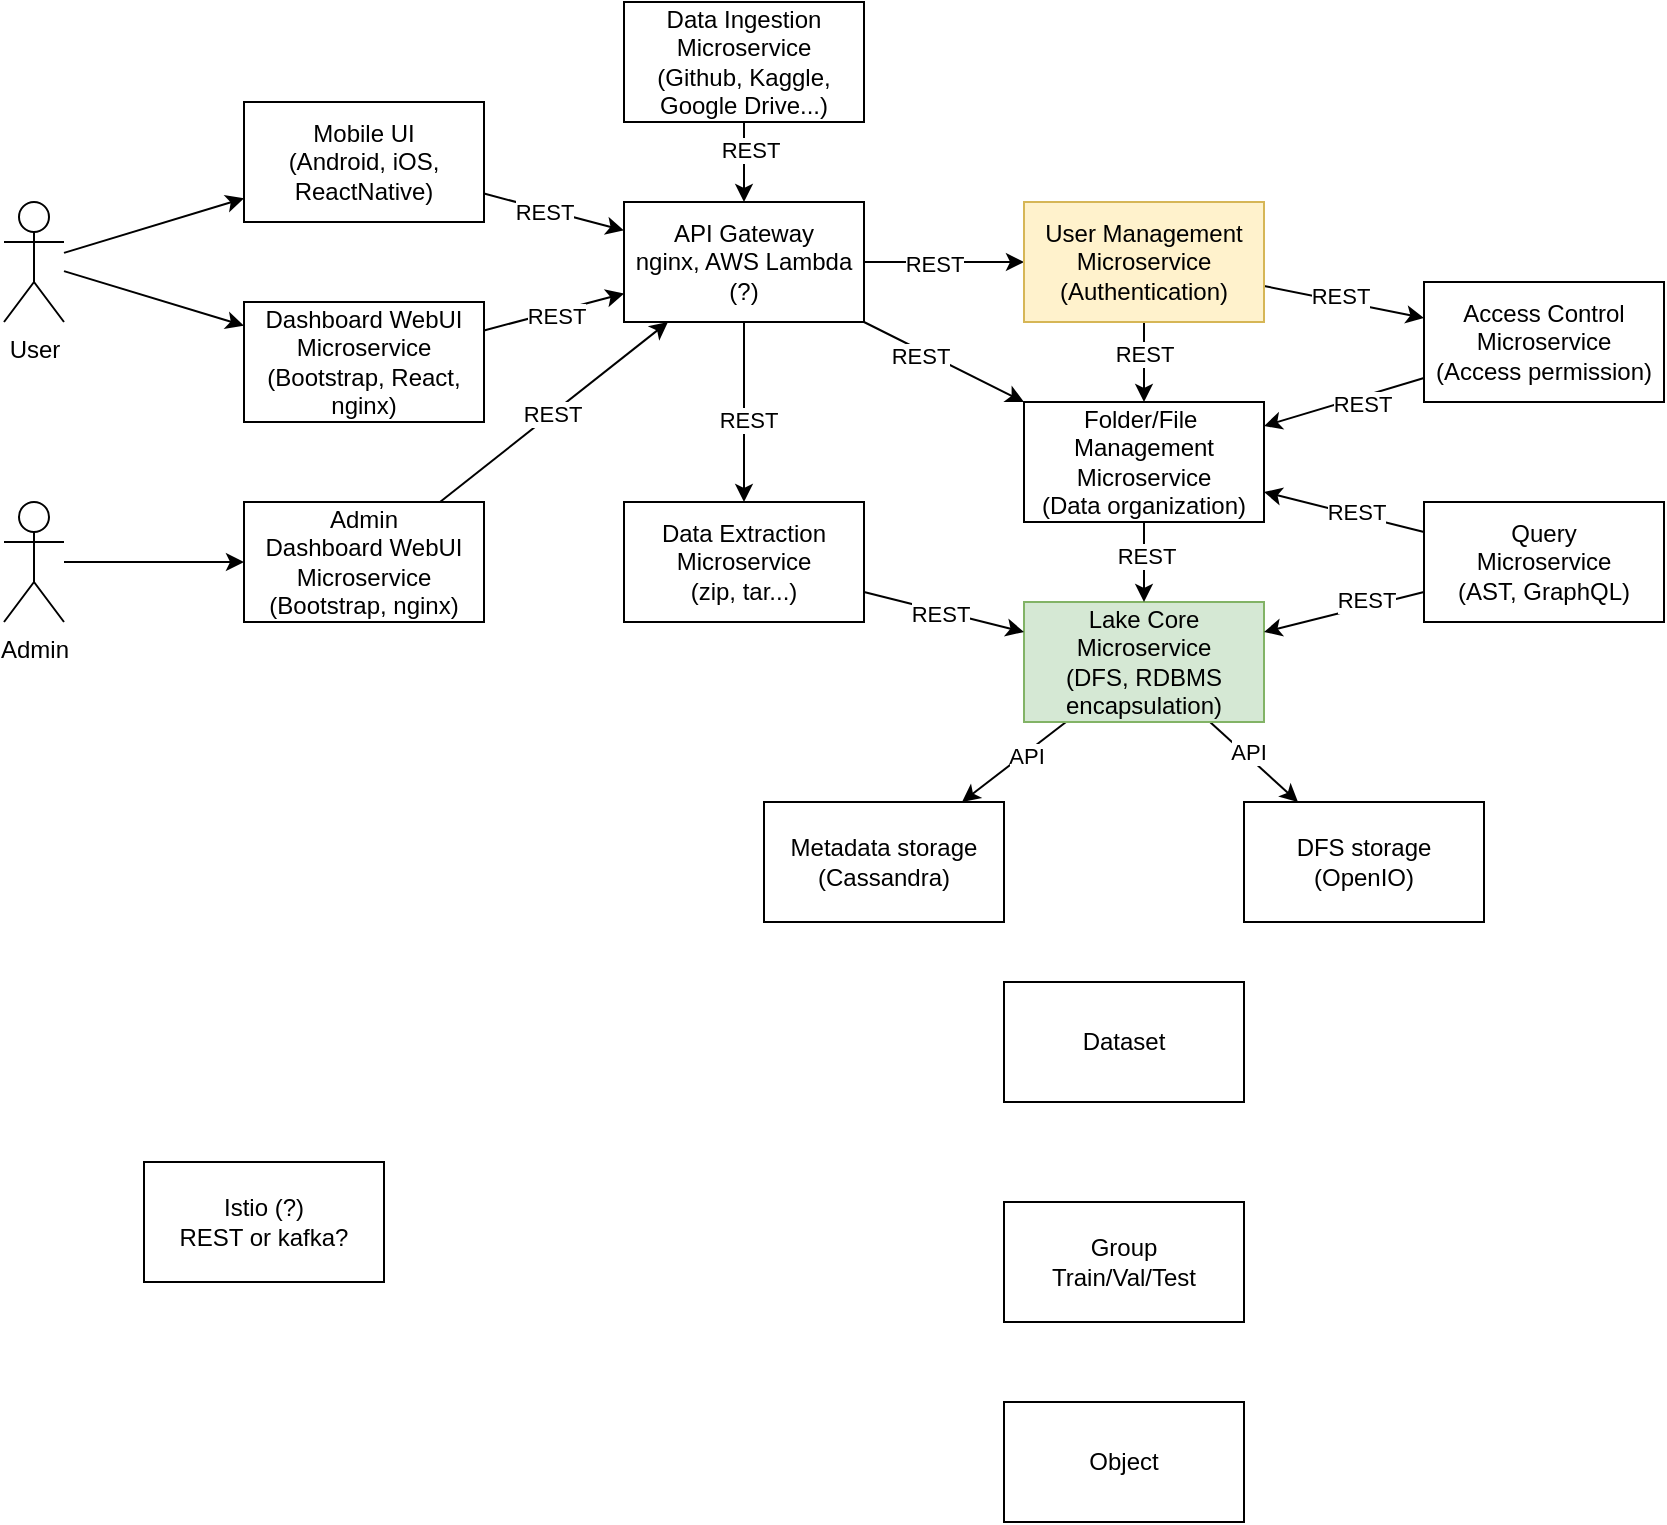 <mxfile version="14.9.6" type="device"><diagram id="VjqiF-7gsAH0JScZlr2Z" name="Page-1"><mxGraphModel dx="406" dy="296" grid="1" gridSize="10" guides="1" tooltips="1" connect="1" arrows="1" fold="1" page="1" pageScale="1" pageWidth="850" pageHeight="1100" math="0" shadow="0"><root><mxCell id="0"/><mxCell id="1" parent="0"/><mxCell id="zoY3I_NYAU8fRdwg_-jF-6" value="" style="edgeStyle=orthogonalEdgeStyle;rounded=0;orthogonalLoop=1;jettySize=auto;html=1;" parent="1" source="FqpOLfozaBzWn2aKzqYq-1" target="FqpOLfozaBzWn2aKzqYq-3" edge="1"><mxGeometry relative="1" as="geometry"/></mxCell><mxCell id="cf1ELPkSND5Zy1zUf8j2-6" value="REST" style="edgeLabel;html=1;align=center;verticalAlign=middle;resizable=0;points=[];" parent="zoY3I_NYAU8fRdwg_-jF-6" vertex="1" connectable="0"><mxGeometry x="-0.143" y="-1" relative="1" as="geometry"><mxPoint as="offset"/></mxGeometry></mxCell><mxCell id="kY7z4TZwMl0ahuheCgUd-2" value="" style="edgeStyle=orthogonalEdgeStyle;rounded=0;orthogonalLoop=1;jettySize=auto;html=1;" parent="1" source="FqpOLfozaBzWn2aKzqYq-1" target="kY7z4TZwMl0ahuheCgUd-1" edge="1"><mxGeometry relative="1" as="geometry"/></mxCell><mxCell id="cf1ELPkSND5Zy1zUf8j2-5" value="REST" style="edgeLabel;html=1;align=center;verticalAlign=middle;resizable=0;points=[];" parent="kY7z4TZwMl0ahuheCgUd-2" vertex="1" connectable="0"><mxGeometry x="0.089" y="2" relative="1" as="geometry"><mxPoint as="offset"/></mxGeometry></mxCell><mxCell id="kY7z4TZwMl0ahuheCgUd-3" style="rounded=0;orthogonalLoop=1;jettySize=auto;html=1;" parent="1" source="FqpOLfozaBzWn2aKzqYq-1" target="zoY3I_NYAU8fRdwg_-jF-14" edge="1"><mxGeometry relative="1" as="geometry"/></mxCell><mxCell id="cf1ELPkSND5Zy1zUf8j2-7" value="REST" style="edgeLabel;html=1;align=center;verticalAlign=middle;resizable=0;points=[];" parent="kY7z4TZwMl0ahuheCgUd-3" vertex="1" connectable="0"><mxGeometry x="-0.27" y="-2" relative="1" as="geometry"><mxPoint as="offset"/></mxGeometry></mxCell><mxCell id="FqpOLfozaBzWn2aKzqYq-1" value="API Gateway&lt;br&gt;nginx, AWS Lambda (?)" style="rounded=0;whiteSpace=wrap;html=1;" parent="1" vertex="1"><mxGeometry x="380" y="100" width="120" height="60" as="geometry"/></mxCell><mxCell id="zoY3I_NYAU8fRdwg_-jF-10" value="" style="edgeStyle=none;rounded=0;orthogonalLoop=1;jettySize=auto;html=1;" parent="1" source="FqpOLfozaBzWn2aKzqYq-2" target="zoY3I_NYAU8fRdwg_-jF-5" edge="1"><mxGeometry relative="1" as="geometry"/></mxCell><mxCell id="zoY3I_NYAU8fRdwg_-jF-11" value="" style="edgeStyle=none;rounded=0;orthogonalLoop=1;jettySize=auto;html=1;" parent="1" source="FqpOLfozaBzWn2aKzqYq-2" target="zoY3I_NYAU8fRdwg_-jF-2" edge="1"><mxGeometry relative="1" as="geometry"/></mxCell><mxCell id="FqpOLfozaBzWn2aKzqYq-2" value="User" style="shape=umlActor;verticalLabelPosition=bottom;verticalAlign=top;html=1;outlineConnect=0;" parent="1" vertex="1"><mxGeometry x="70" y="100" width="30" height="60" as="geometry"/></mxCell><mxCell id="zoY3I_NYAU8fRdwg_-jF-12" value="" style="edgeStyle=none;rounded=0;orthogonalLoop=1;jettySize=auto;html=1;" parent="1" source="FqpOLfozaBzWn2aKzqYq-3" target="zoY3I_NYAU8fRdwg_-jF-7" edge="1"><mxGeometry relative="1" as="geometry"/></mxCell><mxCell id="cf1ELPkSND5Zy1zUf8j2-9" value="REST" style="edgeLabel;html=1;align=center;verticalAlign=middle;resizable=0;points=[];" parent="zoY3I_NYAU8fRdwg_-jF-12" vertex="1" connectable="0"><mxGeometry x="-0.133" y="-1" relative="1" as="geometry"><mxPoint x="3" y="-3" as="offset"/></mxGeometry></mxCell><mxCell id="zoY3I_NYAU8fRdwg_-jF-15" value="" style="edgeStyle=none;rounded=0;orthogonalLoop=1;jettySize=auto;html=1;" parent="1" source="FqpOLfozaBzWn2aKzqYq-3" target="zoY3I_NYAU8fRdwg_-jF-14" edge="1"><mxGeometry relative="1" as="geometry"/></mxCell><mxCell id="cf1ELPkSND5Zy1zUf8j2-17" value="REST" style="edgeLabel;html=1;align=center;verticalAlign=middle;resizable=0;points=[];" parent="zoY3I_NYAU8fRdwg_-jF-15" vertex="1" connectable="0"><mxGeometry x="-0.2" relative="1" as="geometry"><mxPoint as="offset"/></mxGeometry></mxCell><mxCell id="FqpOLfozaBzWn2aKzqYq-3" value="User Management&lt;br&gt;Microservice&lt;br&gt;(Authentication)" style="rounded=0;whiteSpace=wrap;html=1;fillColor=#fff2cc;strokeColor=#d6b656;" parent="1" vertex="1"><mxGeometry x="580" y="100" width="120" height="60" as="geometry"/></mxCell><mxCell id="cf1ELPkSND5Zy1zUf8j2-18" style="edgeStyle=none;rounded=0;orthogonalLoop=1;jettySize=auto;html=1;strokeColor=#000000;" parent="1" source="zoY3I_NYAU8fRdwg_-jF-1" target="645X3_ztNfNJ3bgQTURP-1" edge="1"><mxGeometry relative="1" as="geometry"/></mxCell><mxCell id="cf1ELPkSND5Zy1zUf8j2-20" value="API" style="edgeLabel;html=1;align=center;verticalAlign=middle;resizable=0;points=[];" parent="cf1ELPkSND5Zy1zUf8j2-18" vertex="1" connectable="0"><mxGeometry x="-0.201" y="1" relative="1" as="geometry"><mxPoint as="offset"/></mxGeometry></mxCell><mxCell id="cf1ELPkSND5Zy1zUf8j2-19" style="edgeStyle=none;rounded=0;orthogonalLoop=1;jettySize=auto;html=1;strokeColor=#000000;" parent="1" source="zoY3I_NYAU8fRdwg_-jF-1" target="645X3_ztNfNJ3bgQTURP-4" edge="1"><mxGeometry relative="1" as="geometry"/></mxCell><mxCell id="cf1ELPkSND5Zy1zUf8j2-21" value="API" style="edgeLabel;html=1;align=center;verticalAlign=middle;resizable=0;points=[];" parent="cf1ELPkSND5Zy1zUf8j2-19" vertex="1" connectable="0"><mxGeometry x="-0.188" y="2" relative="1" as="geometry"><mxPoint as="offset"/></mxGeometry></mxCell><mxCell id="zoY3I_NYAU8fRdwg_-jF-1" value="Lake Core&lt;br&gt;Microservice&lt;br&gt;(DFS, RDBMS encapsulation)" style="rounded=0;whiteSpace=wrap;html=1;fillColor=#d5e8d4;strokeColor=#82b366;" parent="1" vertex="1"><mxGeometry x="580" y="300" width="120" height="60" as="geometry"/></mxCell><mxCell id="zoY3I_NYAU8fRdwg_-jF-4" value="" style="rounded=0;orthogonalLoop=1;jettySize=auto;html=1;" parent="1" source="zoY3I_NYAU8fRdwg_-jF-2" target="FqpOLfozaBzWn2aKzqYq-1" edge="1"><mxGeometry relative="1" as="geometry"/></mxCell><mxCell id="cf1ELPkSND5Zy1zUf8j2-2" value="REST" style="edgeLabel;html=1;align=center;verticalAlign=middle;resizable=0;points=[];" parent="zoY3I_NYAU8fRdwg_-jF-4" vertex="1" connectable="0"><mxGeometry x="0.013" y="-2" relative="1" as="geometry"><mxPoint as="offset"/></mxGeometry></mxCell><mxCell id="zoY3I_NYAU8fRdwg_-jF-2" value="Dashboard&amp;nbsp;WebUI&lt;br&gt;Microservice&lt;br&gt;(Bootstrap, React, nginx)" style="rounded=0;whiteSpace=wrap;html=1;" parent="1" vertex="1"><mxGeometry x="190" y="150" width="120" height="60" as="geometry"/></mxCell><mxCell id="zoY3I_NYAU8fRdwg_-jF-8" value="" style="rounded=0;orthogonalLoop=1;jettySize=auto;html=1;" parent="1" source="zoY3I_NYAU8fRdwg_-jF-5" target="FqpOLfozaBzWn2aKzqYq-1" edge="1"><mxGeometry relative="1" as="geometry"/></mxCell><mxCell id="cf1ELPkSND5Zy1zUf8j2-1" value="REST" style="edgeLabel;html=1;align=center;verticalAlign=middle;resizable=0;points=[];" parent="zoY3I_NYAU8fRdwg_-jF-8" vertex="1" connectable="0"><mxGeometry x="-0.134" y="-1" relative="1" as="geometry"><mxPoint as="offset"/></mxGeometry></mxCell><mxCell id="zoY3I_NYAU8fRdwg_-jF-5" value="Mobile UI&lt;br&gt;(Android, iOS, ReactNative)" style="rounded=0;whiteSpace=wrap;html=1;" parent="1" vertex="1"><mxGeometry x="190" y="50" width="120" height="60" as="geometry"/></mxCell><mxCell id="zoY3I_NYAU8fRdwg_-jF-16" style="edgeStyle=none;rounded=0;orthogonalLoop=1;jettySize=auto;html=1;" parent="1" source="zoY3I_NYAU8fRdwg_-jF-7" target="zoY3I_NYAU8fRdwg_-jF-14" edge="1"><mxGeometry relative="1" as="geometry"/></mxCell><mxCell id="cf1ELPkSND5Zy1zUf8j2-10" value="REST" style="edgeLabel;html=1;align=center;verticalAlign=middle;resizable=0;points=[];" parent="zoY3I_NYAU8fRdwg_-jF-16" vertex="1" connectable="0"><mxGeometry x="-0.199" y="3" relative="1" as="geometry"><mxPoint as="offset"/></mxGeometry></mxCell><mxCell id="zoY3I_NYAU8fRdwg_-jF-7" value="Access Control&lt;br&gt;Microservice&lt;br&gt;(Access permission)" style="rounded=0;whiteSpace=wrap;html=1;" parent="1" vertex="1"><mxGeometry x="780" y="140" width="120" height="60" as="geometry"/></mxCell><mxCell id="zoY3I_NYAU8fRdwg_-jF-23" value="" style="edgeStyle=none;rounded=0;orthogonalLoop=1;jettySize=auto;html=1;" parent="1" source="zoY3I_NYAU8fRdwg_-jF-13" target="zoY3I_NYAU8fRdwg_-jF-14" edge="1"><mxGeometry relative="1" as="geometry"/></mxCell><mxCell id="cf1ELPkSND5Zy1zUf8j2-11" value="REST" style="edgeLabel;html=1;align=center;verticalAlign=middle;resizable=0;points=[];" parent="zoY3I_NYAU8fRdwg_-jF-23" vertex="1" connectable="0"><mxGeometry x="-0.122" y="-2" relative="1" as="geometry"><mxPoint as="offset"/></mxGeometry></mxCell><mxCell id="zoY3I_NYAU8fRdwg_-jF-24" style="edgeStyle=none;rounded=0;orthogonalLoop=1;jettySize=auto;html=1;" parent="1" source="zoY3I_NYAU8fRdwg_-jF-13" target="zoY3I_NYAU8fRdwg_-jF-1" edge="1"><mxGeometry relative="1" as="geometry"/></mxCell><mxCell id="cf1ELPkSND5Zy1zUf8j2-12" value="REST" style="edgeLabel;html=1;align=center;verticalAlign=middle;resizable=0;points=[];" parent="zoY3I_NYAU8fRdwg_-jF-24" vertex="1" connectable="0"><mxGeometry x="-0.299" y="-3" relative="1" as="geometry"><mxPoint as="offset"/></mxGeometry></mxCell><mxCell id="zoY3I_NYAU8fRdwg_-jF-13" value="Query&lt;br&gt;Microservice&lt;br&gt;(AST, GraphQL)" style="rounded=0;whiteSpace=wrap;html=1;" parent="1" vertex="1"><mxGeometry x="780" y="250" width="120" height="60" as="geometry"/></mxCell><mxCell id="zoY3I_NYAU8fRdwg_-jF-25" value="" style="edgeStyle=none;rounded=0;orthogonalLoop=1;jettySize=auto;html=1;" parent="1" source="zoY3I_NYAU8fRdwg_-jF-14" target="zoY3I_NYAU8fRdwg_-jF-1" edge="1"><mxGeometry relative="1" as="geometry"/></mxCell><mxCell id="cf1ELPkSND5Zy1zUf8j2-16" value="REST" style="edgeLabel;html=1;align=center;verticalAlign=middle;resizable=0;points=[];" parent="zoY3I_NYAU8fRdwg_-jF-25" vertex="1" connectable="0"><mxGeometry x="-0.15" y="1" relative="1" as="geometry"><mxPoint as="offset"/></mxGeometry></mxCell><mxCell id="zoY3I_NYAU8fRdwg_-jF-14" value="Folder/File&amp;nbsp; Management&lt;br&gt;Microservice&lt;br&gt;(Data organization)" style="rounded=0;whiteSpace=wrap;html=1;" parent="1" vertex="1"><mxGeometry x="580" y="200" width="120" height="60" as="geometry"/></mxCell><mxCell id="zoY3I_NYAU8fRdwg_-jF-22" value="" style="edgeStyle=none;rounded=0;orthogonalLoop=1;jettySize=auto;html=1;" parent="1" source="zoY3I_NYAU8fRdwg_-jF-17" target="FqpOLfozaBzWn2aKzqYq-1" edge="1"><mxGeometry relative="1" as="geometry"/></mxCell><mxCell id="cf1ELPkSND5Zy1zUf8j2-4" value="REST" style="edgeLabel;html=1;align=center;verticalAlign=middle;resizable=0;points=[];" parent="zoY3I_NYAU8fRdwg_-jF-22" vertex="1" connectable="0"><mxGeometry x="-0.35" y="3" relative="1" as="geometry"><mxPoint y="1" as="offset"/></mxGeometry></mxCell><mxCell id="zoY3I_NYAU8fRdwg_-jF-17" value="Data Ingestion&lt;br&gt;Microservice&lt;br&gt;(Github, Kaggle, Google Drive...)" style="rounded=0;whiteSpace=wrap;html=1;" parent="1" vertex="1"><mxGeometry x="380" width="120" height="60" as="geometry"/></mxCell><mxCell id="zoY3I_NYAU8fRdwg_-jF-21" value="" style="edgeStyle=none;rounded=0;orthogonalLoop=1;jettySize=auto;html=1;" parent="1" source="zoY3I_NYAU8fRdwg_-jF-18" target="FqpOLfozaBzWn2aKzqYq-1" edge="1"><mxGeometry relative="1" as="geometry"/></mxCell><mxCell id="cf1ELPkSND5Zy1zUf8j2-3" value="REST" style="edgeLabel;html=1;align=center;verticalAlign=middle;resizable=0;points=[];" parent="zoY3I_NYAU8fRdwg_-jF-21" vertex="1" connectable="0"><mxGeometry x="-0.021" relative="1" as="geometry"><mxPoint as="offset"/></mxGeometry></mxCell><mxCell id="zoY3I_NYAU8fRdwg_-jF-18" value="Admin Dashboard&amp;nbsp;WebUI&lt;br&gt;Microservice&lt;br&gt;(Bootstrap, nginx)" style="rounded=0;whiteSpace=wrap;html=1;" parent="1" vertex="1"><mxGeometry x="190" y="250" width="120" height="60" as="geometry"/></mxCell><mxCell id="zoY3I_NYAU8fRdwg_-jF-20" value="" style="edgeStyle=none;rounded=0;orthogonalLoop=1;jettySize=auto;html=1;" parent="1" source="zoY3I_NYAU8fRdwg_-jF-19" target="zoY3I_NYAU8fRdwg_-jF-18" edge="1"><mxGeometry relative="1" as="geometry"/></mxCell><mxCell id="zoY3I_NYAU8fRdwg_-jF-19" value="Admin" style="shape=umlActor;verticalLabelPosition=bottom;verticalAlign=top;html=1;outlineConnect=0;" parent="1" vertex="1"><mxGeometry x="70" y="250" width="30" height="60" as="geometry"/></mxCell><mxCell id="cf1ELPkSND5Zy1zUf8j2-13" style="rounded=0;orthogonalLoop=1;jettySize=auto;html=1;" parent="1" source="kY7z4TZwMl0ahuheCgUd-1" target="zoY3I_NYAU8fRdwg_-jF-1" edge="1"><mxGeometry relative="1" as="geometry"/></mxCell><mxCell id="cf1ELPkSND5Zy1zUf8j2-15" value="REST" style="edgeLabel;html=1;align=center;verticalAlign=middle;resizable=0;points=[];" parent="cf1ELPkSND5Zy1zUf8j2-13" vertex="1" connectable="0"><mxGeometry x="-0.018" y="-1" relative="1" as="geometry"><mxPoint x="-1" as="offset"/></mxGeometry></mxCell><mxCell id="kY7z4TZwMl0ahuheCgUd-1" value="Data Extraction Microservice&lt;br&gt;(zip, tar...)" style="rounded=0;whiteSpace=wrap;html=1;" parent="1" vertex="1"><mxGeometry x="380" y="250" width="120" height="60" as="geometry"/></mxCell><mxCell id="645X3_ztNfNJ3bgQTURP-1" value="Metadata storage&lt;br&gt;(Cassandra)" style="rounded=0;whiteSpace=wrap;html=1;" parent="1" vertex="1"><mxGeometry x="450" y="400" width="120" height="60" as="geometry"/></mxCell><mxCell id="645X3_ztNfNJ3bgQTURP-4" value="DFS storage&lt;br&gt;(OpenIO)" style="rounded=0;whiteSpace=wrap;html=1;" parent="1" vertex="1"><mxGeometry x="690" y="400" width="120" height="60" as="geometry"/></mxCell><mxCell id="IhaqTSZGmhMF3uK93vRr-1" value="Istio (?)&lt;br&gt;REST or kafka?" style="rounded=0;whiteSpace=wrap;html=1;" parent="1" vertex="1"><mxGeometry x="140" y="580" width="120" height="60" as="geometry"/></mxCell><mxCell id="QDTK0iGBBnFgGLBmXke4-1" value="Dataset" style="rounded=0;whiteSpace=wrap;html=1;" vertex="1" parent="1"><mxGeometry x="570" y="490" width="120" height="60" as="geometry"/></mxCell><mxCell id="QDTK0iGBBnFgGLBmXke4-2" value="Group&lt;br&gt;Train/Val/Test" style="rounded=0;whiteSpace=wrap;html=1;" vertex="1" parent="1"><mxGeometry x="570" y="600" width="120" height="60" as="geometry"/></mxCell><mxCell id="QDTK0iGBBnFgGLBmXke4-3" value="Object" style="rounded=0;whiteSpace=wrap;html=1;" vertex="1" parent="1"><mxGeometry x="570" y="700" width="120" height="60" as="geometry"/></mxCell></root></mxGraphModel></diagram></mxfile>